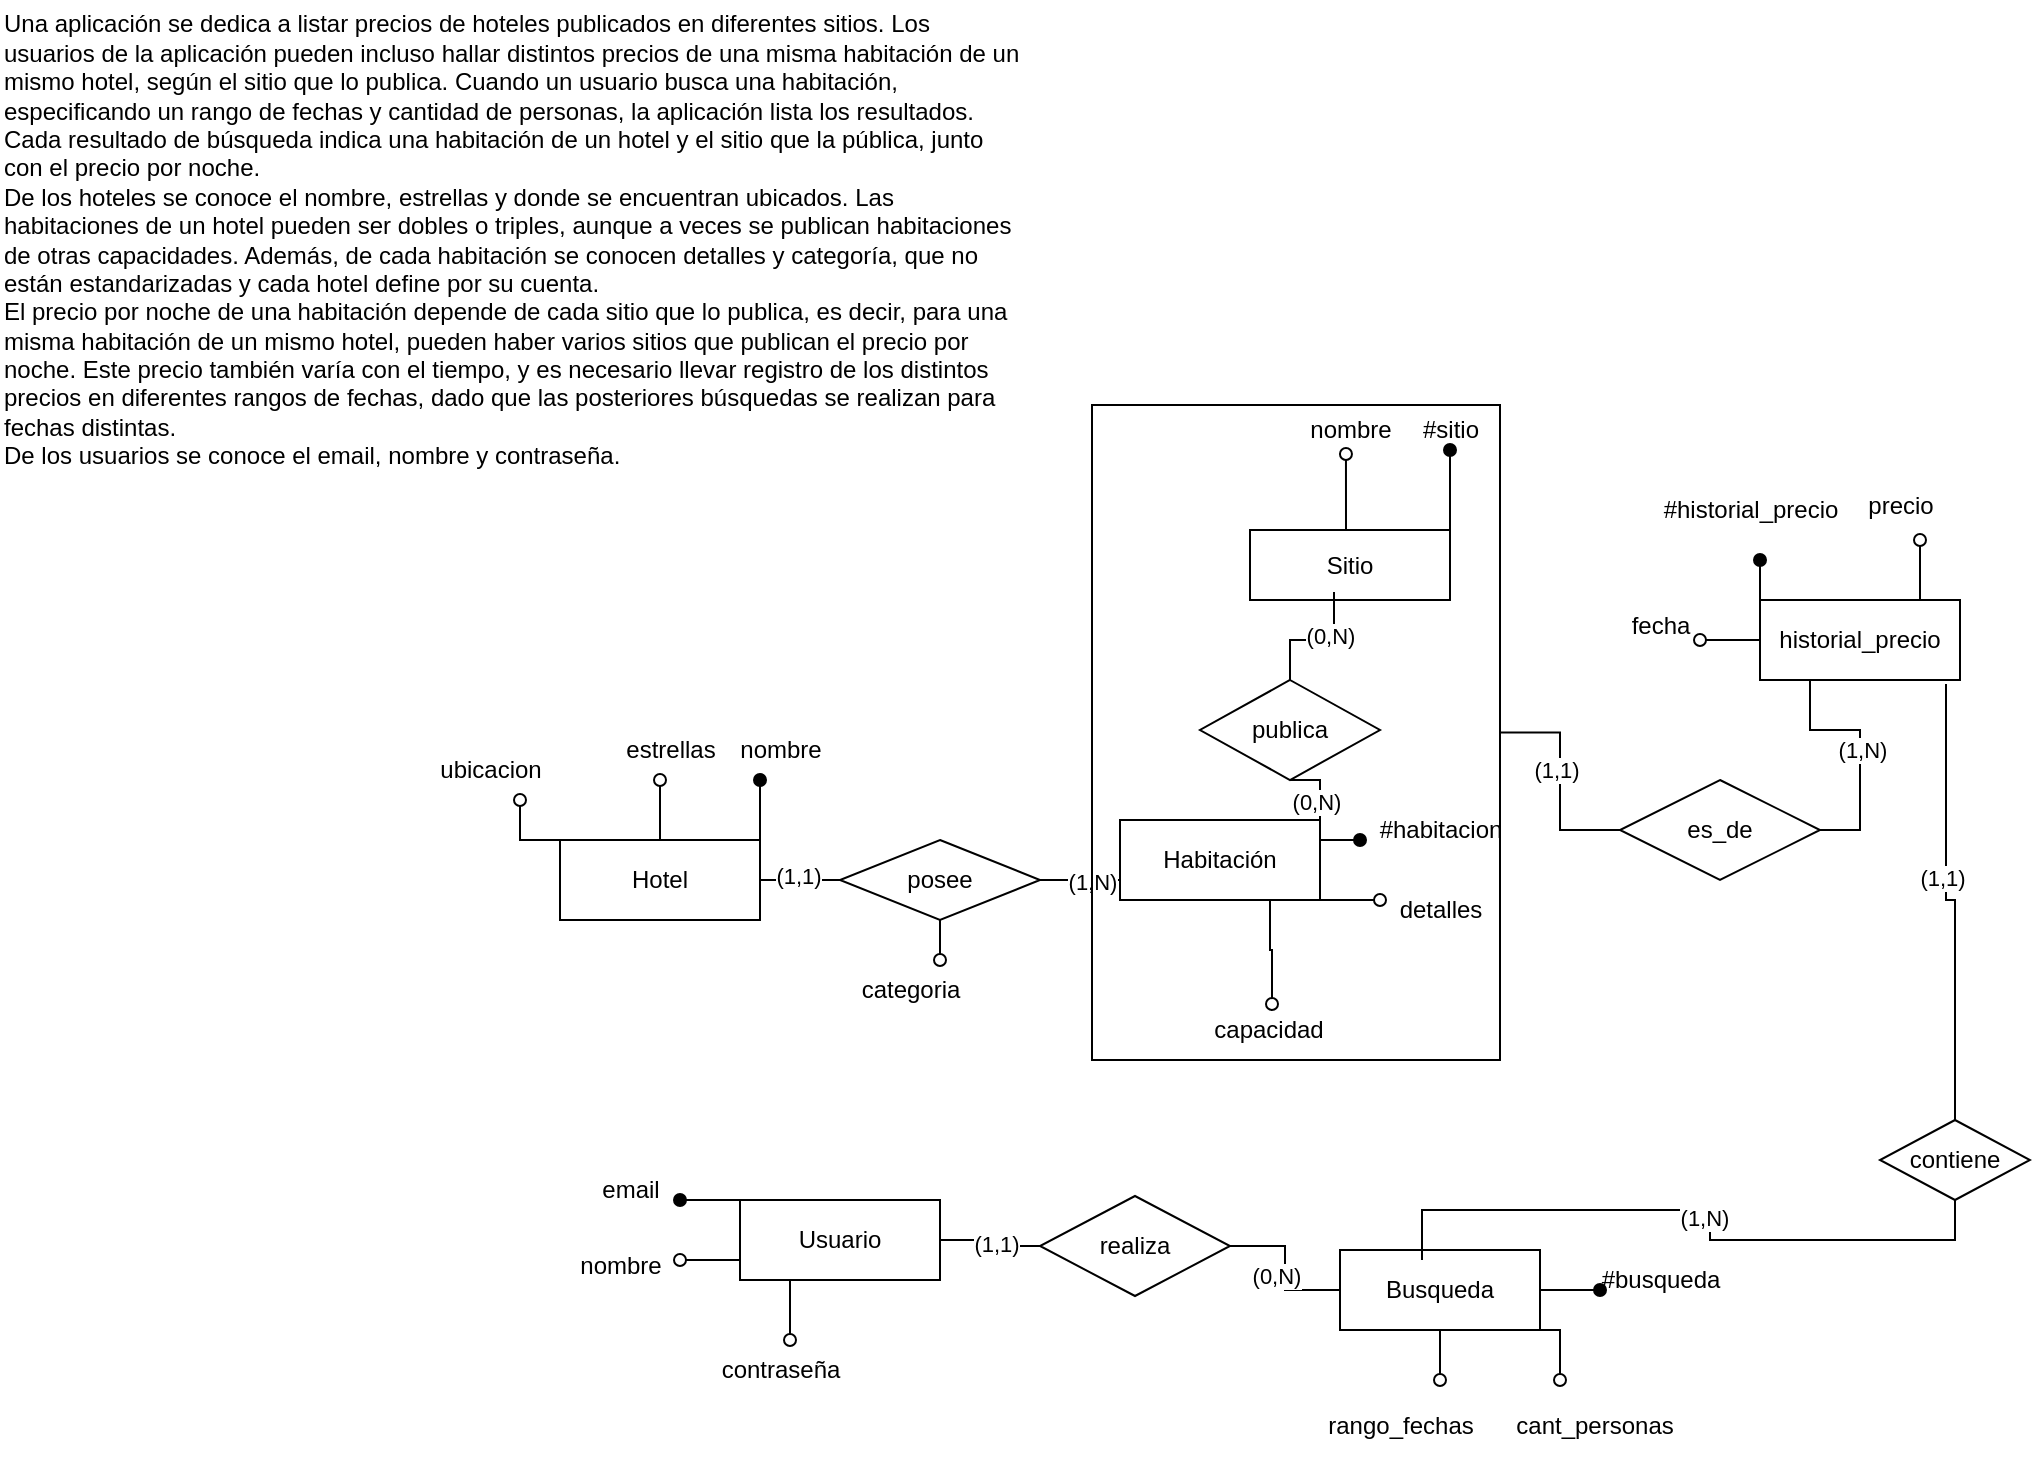<mxfile version="28.0.6">
  <diagram name="Página-1" id="sbk1GQn3HhYjgaQl0TJM">
    <mxGraphModel dx="1699" dy="1706" grid="1" gridSize="10" guides="1" tooltips="1" connect="1" arrows="1" fold="1" page="1" pageScale="1" pageWidth="827" pageHeight="1169" math="0" shadow="0">
      <root>
        <mxCell id="0" />
        <mxCell id="1" parent="0" />
        <mxCell id="cxmCBLzJ1Kc4TQCSKeNF-1" value="&lt;div&gt;Una aplicación se dedica a listar precios de hoteles publicados en diferentes sitios. Los&lt;/div&gt;&lt;div&gt;usuarios de la aplicación pueden incluso hallar distintos precios de una misma habitación de un&lt;/div&gt;&lt;div&gt;mismo hotel, según el sitio que lo publica. Cuando un usuario busca una habitación,&lt;/div&gt;&lt;div&gt;especificando un rango de fechas y cantidad de personas, la aplicación lista los resultados.&lt;/div&gt;&lt;div&gt;Cada resultado de búsqueda indica una habitación de un hotel y el sitio que la pública, junto&lt;/div&gt;&lt;div&gt;con el precio por noche.&lt;/div&gt;&lt;div&gt;De los hoteles se conoce el nombre, estrellas y donde se encuentran ubicados. Las&lt;/div&gt;&lt;div&gt;habitaciones de un hotel pueden ser dobles o triples, aunque a veces se publican habitaciones&lt;/div&gt;&lt;div&gt;de otras capacidades. Además, de cada habitación se conocen detalles y categoría, que no&lt;/div&gt;&lt;div&gt;están estandarizadas y cada hotel define por su cuenta.&lt;/div&gt;&lt;div&gt;El precio por noche de una habitación depende de cada sitio que lo publica, es decir, para una&lt;/div&gt;&lt;div&gt;misma habitación de un mismo hotel, pueden haber varios sitios que publican el precio por&lt;/div&gt;&lt;div&gt;noche. Este precio también varía con el tiempo, y es necesario llevar registro de los distintos&lt;/div&gt;&lt;div&gt;precios en diferentes rangos de fechas, dado que las posteriores búsquedas se realizan para&lt;/div&gt;&lt;div&gt;fechas distintas.&lt;/div&gt;&lt;div&gt;De los usuarios se conoce el email, nombre y contraseña.&lt;/div&gt;" style="text;html=1;align=left;verticalAlign=middle;resizable=0;points=[];autosize=1;strokeColor=none;fillColor=none;" parent="1" vertex="1">
          <mxGeometry x="-220" y="-40" width="530" height="240" as="geometry" />
        </mxCell>
        <mxCell id="cxmCBLzJ1Kc4TQCSKeNF-4" style="edgeStyle=orthogonalEdgeStyle;rounded=0;orthogonalLoop=1;jettySize=auto;html=1;exitX=1;exitY=0;exitDx=0;exitDy=0;endArrow=oval;endFill=1;" parent="1" source="cxmCBLzJ1Kc4TQCSKeNF-3" edge="1">
          <mxGeometry relative="1" as="geometry">
            <mxPoint x="160" y="350" as="targetPoint" />
          </mxGeometry>
        </mxCell>
        <mxCell id="cxmCBLzJ1Kc4TQCSKeNF-6" style="edgeStyle=orthogonalEdgeStyle;rounded=0;orthogonalLoop=1;jettySize=auto;html=1;exitX=0.5;exitY=0;exitDx=0;exitDy=0;endArrow=oval;endFill=0;" parent="1" source="cxmCBLzJ1Kc4TQCSKeNF-3" edge="1">
          <mxGeometry relative="1" as="geometry">
            <mxPoint x="110" y="350" as="targetPoint" />
          </mxGeometry>
        </mxCell>
        <mxCell id="cxmCBLzJ1Kc4TQCSKeNF-8" style="edgeStyle=orthogonalEdgeStyle;rounded=0;orthogonalLoop=1;jettySize=auto;html=1;exitX=0;exitY=0;exitDx=0;exitDy=0;endArrow=oval;endFill=0;" parent="1" source="cxmCBLzJ1Kc4TQCSKeNF-3" edge="1">
          <mxGeometry relative="1" as="geometry">
            <mxPoint x="40" y="360" as="targetPoint" />
          </mxGeometry>
        </mxCell>
        <mxCell id="cxmCBLzJ1Kc4TQCSKeNF-3" value="Hotel" style="whiteSpace=wrap;html=1;align=center;" parent="1" vertex="1">
          <mxGeometry x="60" y="380" width="100" height="40" as="geometry" />
        </mxCell>
        <mxCell id="cxmCBLzJ1Kc4TQCSKeNF-5" value="nombre" style="text;html=1;align=center;verticalAlign=middle;resizable=0;points=[];autosize=1;strokeColor=none;fillColor=none;" parent="1" vertex="1">
          <mxGeometry x="140" y="320" width="60" height="30" as="geometry" />
        </mxCell>
        <mxCell id="cxmCBLzJ1Kc4TQCSKeNF-7" value="estrellas" style="text;html=1;align=center;verticalAlign=middle;resizable=0;points=[];autosize=1;strokeColor=none;fillColor=none;" parent="1" vertex="1">
          <mxGeometry x="80" y="320" width="70" height="30" as="geometry" />
        </mxCell>
        <mxCell id="cxmCBLzJ1Kc4TQCSKeNF-9" value="ubicacion" style="text;html=1;align=center;verticalAlign=middle;resizable=0;points=[];autosize=1;strokeColor=none;fillColor=none;" parent="1" vertex="1">
          <mxGeometry x="-10" y="330" width="70" height="30" as="geometry" />
        </mxCell>
        <mxCell id="cxmCBLzJ1Kc4TQCSKeNF-16" style="edgeStyle=orthogonalEdgeStyle;rounded=0;orthogonalLoop=1;jettySize=auto;html=1;exitX=1;exitY=0.25;exitDx=0;exitDy=0;endArrow=oval;endFill=1;" parent="1" source="cxmCBLzJ1Kc4TQCSKeNF-10" edge="1">
          <mxGeometry relative="1" as="geometry">
            <mxPoint x="460" y="380" as="targetPoint" />
          </mxGeometry>
        </mxCell>
        <mxCell id="cxmCBLzJ1Kc4TQCSKeNF-18" style="edgeStyle=orthogonalEdgeStyle;rounded=0;orthogonalLoop=1;jettySize=auto;html=1;exitX=1;exitY=1;exitDx=0;exitDy=0;endArrow=oval;endFill=0;" parent="1" source="cxmCBLzJ1Kc4TQCSKeNF-10" edge="1">
          <mxGeometry relative="1" as="geometry">
            <mxPoint x="470" y="410" as="targetPoint" />
          </mxGeometry>
        </mxCell>
        <mxCell id="cxmCBLzJ1Kc4TQCSKeNF-10" value="Habitación" style="whiteSpace=wrap;html=1;align=center;" parent="1" vertex="1">
          <mxGeometry x="340" y="370" width="100" height="40" as="geometry" />
        </mxCell>
        <mxCell id="cxmCBLzJ1Kc4TQCSKeNF-17" value="#habitacion" style="text;html=1;align=center;verticalAlign=middle;resizable=0;points=[];autosize=1;strokeColor=none;fillColor=none;" parent="1" vertex="1">
          <mxGeometry x="460" y="360" width="80" height="30" as="geometry" />
        </mxCell>
        <mxCell id="cxmCBLzJ1Kc4TQCSKeNF-19" value="detalles" style="text;html=1;align=center;verticalAlign=middle;resizable=0;points=[];autosize=1;strokeColor=none;fillColor=none;" parent="1" vertex="1">
          <mxGeometry x="470" y="400" width="60" height="30" as="geometry" />
        </mxCell>
        <mxCell id="cxmCBLzJ1Kc4TQCSKeNF-23" style="edgeStyle=orthogonalEdgeStyle;rounded=0;orthogonalLoop=1;jettySize=auto;html=1;exitX=0;exitY=0;exitDx=0;exitDy=0;endArrow=oval;endFill=1;" parent="1" source="cxmCBLzJ1Kc4TQCSKeNF-22" edge="1">
          <mxGeometry relative="1" as="geometry">
            <mxPoint x="120" y="560" as="targetPoint" />
          </mxGeometry>
        </mxCell>
        <mxCell id="cxmCBLzJ1Kc4TQCSKeNF-25" style="edgeStyle=orthogonalEdgeStyle;rounded=0;orthogonalLoop=1;jettySize=auto;html=1;exitX=0;exitY=0.75;exitDx=0;exitDy=0;endArrow=oval;endFill=0;" parent="1" source="cxmCBLzJ1Kc4TQCSKeNF-22" edge="1">
          <mxGeometry relative="1" as="geometry">
            <mxPoint x="120" y="590" as="targetPoint" />
          </mxGeometry>
        </mxCell>
        <mxCell id="cxmCBLzJ1Kc4TQCSKeNF-27" style="edgeStyle=orthogonalEdgeStyle;rounded=0;orthogonalLoop=1;jettySize=auto;html=1;exitX=0.25;exitY=1;exitDx=0;exitDy=0;endArrow=oval;endFill=0;" parent="1" source="cxmCBLzJ1Kc4TQCSKeNF-22" edge="1">
          <mxGeometry relative="1" as="geometry">
            <mxPoint x="175" y="630" as="targetPoint" />
          </mxGeometry>
        </mxCell>
        <mxCell id="cxmCBLzJ1Kc4TQCSKeNF-22" value="Usuario" style="whiteSpace=wrap;html=1;align=center;" parent="1" vertex="1">
          <mxGeometry x="150" y="560" width="100" height="40" as="geometry" />
        </mxCell>
        <mxCell id="cxmCBLzJ1Kc4TQCSKeNF-24" value="email" style="text;html=1;align=center;verticalAlign=middle;resizable=0;points=[];autosize=1;strokeColor=none;fillColor=none;" parent="1" vertex="1">
          <mxGeometry x="70" y="540" width="50" height="30" as="geometry" />
        </mxCell>
        <mxCell id="cxmCBLzJ1Kc4TQCSKeNF-26" value="nombre" style="text;html=1;align=center;verticalAlign=middle;resizable=0;points=[];autosize=1;strokeColor=none;fillColor=none;" parent="1" vertex="1">
          <mxGeometry x="60" y="578" width="60" height="30" as="geometry" />
        </mxCell>
        <mxCell id="cxmCBLzJ1Kc4TQCSKeNF-28" value="contraseña" style="text;html=1;align=center;verticalAlign=middle;resizable=0;points=[];autosize=1;strokeColor=none;fillColor=none;" parent="1" vertex="1">
          <mxGeometry x="130" y="630" width="80" height="30" as="geometry" />
        </mxCell>
        <mxCell id="cxmCBLzJ1Kc4TQCSKeNF-30" style="edgeStyle=orthogonalEdgeStyle;rounded=0;orthogonalLoop=1;jettySize=auto;html=1;exitX=1;exitY=0.5;exitDx=0;exitDy=0;entryX=0;entryY=0.75;entryDx=0;entryDy=0;endArrow=none;endFill=0;" parent="1" source="cxmCBLzJ1Kc4TQCSKeNF-29" target="cxmCBLzJ1Kc4TQCSKeNF-10" edge="1">
          <mxGeometry relative="1" as="geometry" />
        </mxCell>
        <mxCell id="cxmCBLzJ1Kc4TQCSKeNF-32" value="(1,N)" style="edgeLabel;html=1;align=center;verticalAlign=middle;resizable=0;points=[];" parent="cxmCBLzJ1Kc4TQCSKeNF-30" vertex="1" connectable="0">
          <mxGeometry x="0.3" y="-1" relative="1" as="geometry">
            <mxPoint as="offset" />
          </mxGeometry>
        </mxCell>
        <mxCell id="cxmCBLzJ1Kc4TQCSKeNF-31" style="edgeStyle=orthogonalEdgeStyle;rounded=0;orthogonalLoop=1;jettySize=auto;html=1;exitX=0;exitY=0.5;exitDx=0;exitDy=0;entryX=1;entryY=0.5;entryDx=0;entryDy=0;endArrow=none;endFill=0;" parent="1" source="cxmCBLzJ1Kc4TQCSKeNF-29" target="cxmCBLzJ1Kc4TQCSKeNF-3" edge="1">
          <mxGeometry relative="1" as="geometry" />
        </mxCell>
        <mxCell id="cxmCBLzJ1Kc4TQCSKeNF-33" value="(1,1)" style="edgeLabel;html=1;align=center;verticalAlign=middle;resizable=0;points=[];" parent="cxmCBLzJ1Kc4TQCSKeNF-31" vertex="1" connectable="0">
          <mxGeometry x="0.05" y="-2" relative="1" as="geometry">
            <mxPoint as="offset" />
          </mxGeometry>
        </mxCell>
        <mxCell id="A3lvA_cR8wCBud5QVF7D-3" style="edgeStyle=orthogonalEdgeStyle;rounded=0;orthogonalLoop=1;jettySize=auto;html=1;exitX=0.5;exitY=1;exitDx=0;exitDy=0;endArrow=oval;endFill=0;" parent="1" source="cxmCBLzJ1Kc4TQCSKeNF-29" edge="1">
          <mxGeometry relative="1" as="geometry">
            <mxPoint x="250" y="440" as="targetPoint" />
          </mxGeometry>
        </mxCell>
        <mxCell id="cxmCBLzJ1Kc4TQCSKeNF-29" value="posee" style="shape=rhombus;perimeter=rhombusPerimeter;whiteSpace=wrap;html=1;align=center;" parent="1" vertex="1">
          <mxGeometry x="200" y="380" width="100" height="40" as="geometry" />
        </mxCell>
        <mxCell id="cxmCBLzJ1Kc4TQCSKeNF-45" style="edgeStyle=orthogonalEdgeStyle;rounded=0;orthogonalLoop=1;jettySize=auto;html=1;exitX=1;exitY=0;exitDx=0;exitDy=0;endArrow=oval;endFill=1;" parent="1" source="cxmCBLzJ1Kc4TQCSKeNF-44" edge="1">
          <mxGeometry relative="1" as="geometry">
            <mxPoint x="505" y="185" as="targetPoint" />
          </mxGeometry>
        </mxCell>
        <mxCell id="cxmCBLzJ1Kc4TQCSKeNF-47" style="edgeStyle=orthogonalEdgeStyle;rounded=0;orthogonalLoop=1;jettySize=auto;html=1;exitX=0.5;exitY=0;exitDx=0;exitDy=0;endArrow=oval;endFill=0;entryX=0.633;entryY=1.067;entryDx=0;entryDy=0;entryPerimeter=0;" parent="1" source="cxmCBLzJ1Kc4TQCSKeNF-44" edge="1">
          <mxGeometry relative="1" as="geometry">
            <mxPoint x="452.98" y="187.01" as="targetPoint" />
          </mxGeometry>
        </mxCell>
        <mxCell id="cxmCBLzJ1Kc4TQCSKeNF-44" value="Sitio" style="whiteSpace=wrap;html=1;align=center;" parent="1" vertex="1">
          <mxGeometry x="405" y="225" width="100" height="35" as="geometry" />
        </mxCell>
        <mxCell id="cxmCBLzJ1Kc4TQCSKeNF-46" value="#sitio" style="text;html=1;align=center;verticalAlign=middle;resizable=0;points=[];autosize=1;strokeColor=none;fillColor=none;" parent="1" vertex="1">
          <mxGeometry x="480" y="160" width="50" height="30" as="geometry" />
        </mxCell>
        <mxCell id="cxmCBLzJ1Kc4TQCSKeNF-48" value="nombre" style="text;html=1;align=center;verticalAlign=middle;resizable=0;points=[];autosize=1;strokeColor=none;fillColor=none;" parent="1" vertex="1">
          <mxGeometry x="425" y="160" width="60" height="30" as="geometry" />
        </mxCell>
        <mxCell id="cxmCBLzJ1Kc4TQCSKeNF-55" style="edgeStyle=orthogonalEdgeStyle;rounded=0;orthogonalLoop=1;jettySize=auto;html=1;exitX=0.5;exitY=1;exitDx=0;exitDy=0;entryX=1;entryY=0;entryDx=0;entryDy=0;endArrow=none;endFill=0;" parent="1" source="cxmCBLzJ1Kc4TQCSKeNF-53" target="cxmCBLzJ1Kc4TQCSKeNF-10" edge="1">
          <mxGeometry relative="1" as="geometry" />
        </mxCell>
        <mxCell id="cxmCBLzJ1Kc4TQCSKeNF-59" value="(0,N)" style="edgeLabel;html=1;align=center;verticalAlign=middle;resizable=0;points=[];" parent="cxmCBLzJ1Kc4TQCSKeNF-55" vertex="1" connectable="0">
          <mxGeometry x="0.486" y="-2" relative="1" as="geometry">
            <mxPoint as="offset" />
          </mxGeometry>
        </mxCell>
        <mxCell id="cxmCBLzJ1Kc4TQCSKeNF-53" value="publica" style="shape=rhombus;perimeter=rhombusPerimeter;whiteSpace=wrap;html=1;align=center;" parent="1" vertex="1">
          <mxGeometry x="380" y="300" width="90" height="50" as="geometry" />
        </mxCell>
        <mxCell id="cxmCBLzJ1Kc4TQCSKeNF-54" style="edgeStyle=orthogonalEdgeStyle;rounded=0;orthogonalLoop=1;jettySize=auto;html=1;exitX=0.5;exitY=0;exitDx=0;exitDy=0;entryX=0.42;entryY=0.886;entryDx=0;entryDy=0;entryPerimeter=0;endArrow=none;endFill=0;" parent="1" source="cxmCBLzJ1Kc4TQCSKeNF-53" target="cxmCBLzJ1Kc4TQCSKeNF-44" edge="1">
          <mxGeometry relative="1" as="geometry">
            <mxPoint x="450" y="280" as="sourcePoint" />
          </mxGeometry>
        </mxCell>
        <mxCell id="cxmCBLzJ1Kc4TQCSKeNF-60" value="(0,N)" style="edgeLabel;html=1;align=center;verticalAlign=middle;resizable=0;points=[];" parent="cxmCBLzJ1Kc4TQCSKeNF-54" vertex="1" connectable="0">
          <mxGeometry x="0.212" y="2" relative="1" as="geometry">
            <mxPoint as="offset" />
          </mxGeometry>
        </mxCell>
        <mxCell id="cxmCBLzJ1Kc4TQCSKeNF-58" value="capacidad" style="text;html=1;align=center;verticalAlign=middle;resizable=0;points=[];autosize=1;strokeColor=none;fillColor=none;" parent="1" vertex="1">
          <mxGeometry x="374" y="460" width="80" height="30" as="geometry" />
        </mxCell>
        <mxCell id="cxmCBLzJ1Kc4TQCSKeNF-66" style="edgeStyle=orthogonalEdgeStyle;rounded=0;orthogonalLoop=1;jettySize=auto;html=1;exitX=0;exitY=0;exitDx=0;exitDy=0;endArrow=oval;endFill=1;" parent="1" source="cxmCBLzJ1Kc4TQCSKeNF-62" edge="1">
          <mxGeometry relative="1" as="geometry">
            <mxPoint x="660" y="240" as="targetPoint" />
          </mxGeometry>
        </mxCell>
        <mxCell id="cxmCBLzJ1Kc4TQCSKeNF-68" style="edgeStyle=orthogonalEdgeStyle;rounded=0;orthogonalLoop=1;jettySize=auto;html=1;exitX=0.75;exitY=0;exitDx=0;exitDy=0;endArrow=oval;endFill=0;" parent="1" source="cxmCBLzJ1Kc4TQCSKeNF-62" edge="1">
          <mxGeometry relative="1" as="geometry">
            <mxPoint x="740" y="230" as="targetPoint" />
          </mxGeometry>
        </mxCell>
        <mxCell id="cxmCBLzJ1Kc4TQCSKeNF-71" style="edgeStyle=orthogonalEdgeStyle;rounded=0;orthogonalLoop=1;jettySize=auto;html=1;exitX=0;exitY=0.5;exitDx=0;exitDy=0;endArrow=oval;endFill=0;" parent="1" source="cxmCBLzJ1Kc4TQCSKeNF-62" edge="1">
          <mxGeometry relative="1" as="geometry">
            <mxPoint x="630" y="280" as="targetPoint" />
          </mxGeometry>
        </mxCell>
        <mxCell id="cxmCBLzJ1Kc4TQCSKeNF-62" value="historial_precio" style="whiteSpace=wrap;html=1;align=center;" parent="1" vertex="1">
          <mxGeometry x="660" y="260" width="100" height="40" as="geometry" />
        </mxCell>
        <mxCell id="cxmCBLzJ1Kc4TQCSKeNF-64" style="edgeStyle=orthogonalEdgeStyle;rounded=0;orthogonalLoop=1;jettySize=auto;html=1;exitX=0;exitY=0.5;exitDx=0;exitDy=0;entryX=1;entryY=0.5;entryDx=0;entryDy=0;endArrow=none;endFill=0;" parent="1" source="cxmCBLzJ1Kc4TQCSKeNF-63" target="cxmCBLzJ1Kc4TQCSKeNF-61" edge="1">
          <mxGeometry relative="1" as="geometry" />
        </mxCell>
        <mxCell id="cxmCBLzJ1Kc4TQCSKeNF-73" value="(1,1)" style="edgeLabel;html=1;align=center;verticalAlign=middle;resizable=0;points=[];" parent="cxmCBLzJ1Kc4TQCSKeNF-64" vertex="1" connectable="0">
          <mxGeometry x="0.108" y="2" relative="1" as="geometry">
            <mxPoint as="offset" />
          </mxGeometry>
        </mxCell>
        <mxCell id="cxmCBLzJ1Kc4TQCSKeNF-65" style="edgeStyle=orthogonalEdgeStyle;rounded=0;orthogonalLoop=1;jettySize=auto;html=1;exitX=1;exitY=0.5;exitDx=0;exitDy=0;entryX=0.25;entryY=1;entryDx=0;entryDy=0;endArrow=none;endFill=0;" parent="1" source="cxmCBLzJ1Kc4TQCSKeNF-63" target="cxmCBLzJ1Kc4TQCSKeNF-62" edge="1">
          <mxGeometry relative="1" as="geometry" />
        </mxCell>
        <mxCell id="cxmCBLzJ1Kc4TQCSKeNF-74" value="(1,N)" style="edgeLabel;html=1;align=center;verticalAlign=middle;resizable=0;points=[];" parent="cxmCBLzJ1Kc4TQCSKeNF-65" vertex="1" connectable="0">
          <mxGeometry y="-1" relative="1" as="geometry">
            <mxPoint as="offset" />
          </mxGeometry>
        </mxCell>
        <mxCell id="cxmCBLzJ1Kc4TQCSKeNF-63" value="es_de" style="shape=rhombus;perimeter=rhombusPerimeter;whiteSpace=wrap;html=1;align=center;" parent="1" vertex="1">
          <mxGeometry x="590" y="350" width="100" height="50" as="geometry" />
        </mxCell>
        <mxCell id="cxmCBLzJ1Kc4TQCSKeNF-67" value="#historial_precio" style="text;html=1;align=center;verticalAlign=middle;resizable=0;points=[];autosize=1;strokeColor=none;fillColor=none;" parent="1" vertex="1">
          <mxGeometry x="600" y="200" width="110" height="30" as="geometry" />
        </mxCell>
        <mxCell id="cxmCBLzJ1Kc4TQCSKeNF-70" value="precio" style="text;html=1;align=center;verticalAlign=middle;resizable=0;points=[];autosize=1;strokeColor=none;fillColor=none;" parent="1" vertex="1">
          <mxGeometry x="700" y="198" width="60" height="30" as="geometry" />
        </mxCell>
        <mxCell id="cxmCBLzJ1Kc4TQCSKeNF-72" value="fecha" style="text;html=1;align=center;verticalAlign=middle;resizable=0;points=[];autosize=1;strokeColor=none;fillColor=none;" parent="1" vertex="1">
          <mxGeometry x="585" y="258" width="50" height="30" as="geometry" />
        </mxCell>
        <mxCell id="cxmCBLzJ1Kc4TQCSKeNF-86" style="edgeStyle=orthogonalEdgeStyle;rounded=0;orthogonalLoop=1;jettySize=auto;html=1;exitX=1;exitY=0.5;exitDx=0;exitDy=0;endArrow=oval;endFill=1;" parent="1" source="cxmCBLzJ1Kc4TQCSKeNF-75" edge="1">
          <mxGeometry relative="1" as="geometry">
            <mxPoint x="580" y="605" as="targetPoint" />
          </mxGeometry>
        </mxCell>
        <mxCell id="cxmCBLzJ1Kc4TQCSKeNF-90" style="edgeStyle=orthogonalEdgeStyle;rounded=0;orthogonalLoop=1;jettySize=auto;html=1;exitX=0.5;exitY=1;exitDx=0;exitDy=0;endArrow=oval;endFill=0;" parent="1" source="cxmCBLzJ1Kc4TQCSKeNF-75" edge="1">
          <mxGeometry relative="1" as="geometry">
            <mxPoint x="500" y="650" as="targetPoint" />
          </mxGeometry>
        </mxCell>
        <mxCell id="cxmCBLzJ1Kc4TQCSKeNF-92" style="edgeStyle=orthogonalEdgeStyle;rounded=0;orthogonalLoop=1;jettySize=auto;html=1;exitX=1;exitY=1;exitDx=0;exitDy=0;endArrow=oval;endFill=0;" parent="1" source="cxmCBLzJ1Kc4TQCSKeNF-75" edge="1">
          <mxGeometry relative="1" as="geometry">
            <mxPoint x="560" y="650" as="targetPoint" />
          </mxGeometry>
        </mxCell>
        <mxCell id="cxmCBLzJ1Kc4TQCSKeNF-75" value="Busqueda" style="whiteSpace=wrap;html=1;align=center;" parent="1" vertex="1">
          <mxGeometry x="450" y="585" width="100" height="40" as="geometry" />
        </mxCell>
        <mxCell id="cxmCBLzJ1Kc4TQCSKeNF-77" style="edgeStyle=orthogonalEdgeStyle;rounded=0;orthogonalLoop=1;jettySize=auto;html=1;exitX=0;exitY=0.5;exitDx=0;exitDy=0;entryX=1;entryY=0.5;entryDx=0;entryDy=0;endArrow=none;endFill=0;" parent="1" source="cxmCBLzJ1Kc4TQCSKeNF-76" target="cxmCBLzJ1Kc4TQCSKeNF-22" edge="1">
          <mxGeometry relative="1" as="geometry" />
        </mxCell>
        <mxCell id="cxmCBLzJ1Kc4TQCSKeNF-79" value="(1,1)" style="edgeLabel;html=1;align=center;verticalAlign=middle;resizable=0;points=[];" parent="cxmCBLzJ1Kc4TQCSKeNF-77" vertex="1" connectable="0">
          <mxGeometry x="-0.17" y="-1" relative="1" as="geometry">
            <mxPoint as="offset" />
          </mxGeometry>
        </mxCell>
        <mxCell id="cxmCBLzJ1Kc4TQCSKeNF-78" style="edgeStyle=orthogonalEdgeStyle;rounded=0;orthogonalLoop=1;jettySize=auto;html=1;exitX=1;exitY=0.5;exitDx=0;exitDy=0;entryX=0;entryY=0.5;entryDx=0;entryDy=0;endArrow=none;endFill=0;" parent="1" source="cxmCBLzJ1Kc4TQCSKeNF-76" target="cxmCBLzJ1Kc4TQCSKeNF-75" edge="1">
          <mxGeometry relative="1" as="geometry" />
        </mxCell>
        <mxCell id="cxmCBLzJ1Kc4TQCSKeNF-80" value="(0,N)" style="edgeLabel;html=1;align=center;verticalAlign=middle;resizable=0;points=[];" parent="cxmCBLzJ1Kc4TQCSKeNF-78" vertex="1" connectable="0">
          <mxGeometry x="0.105" y="-5" relative="1" as="geometry">
            <mxPoint as="offset" />
          </mxGeometry>
        </mxCell>
        <mxCell id="cxmCBLzJ1Kc4TQCSKeNF-76" value="realiza" style="shape=rhombus;perimeter=rhombusPerimeter;whiteSpace=wrap;html=1;align=center;" parent="1" vertex="1">
          <mxGeometry x="300" y="558" width="95" height="50" as="geometry" />
        </mxCell>
        <mxCell id="cxmCBLzJ1Kc4TQCSKeNF-82" style="edgeStyle=orthogonalEdgeStyle;rounded=0;orthogonalLoop=1;jettySize=auto;html=1;exitX=0.5;exitY=0;exitDx=0;exitDy=0;entryX=0.93;entryY=1.05;entryDx=0;entryDy=0;endArrow=none;endFill=0;entryPerimeter=0;" parent="1" source="cxmCBLzJ1Kc4TQCSKeNF-81" target="cxmCBLzJ1Kc4TQCSKeNF-62" edge="1">
          <mxGeometry relative="1" as="geometry" />
        </mxCell>
        <mxCell id="cxmCBLzJ1Kc4TQCSKeNF-84" value="(1,1)" style="edgeLabel;html=1;align=center;verticalAlign=middle;resizable=0;points=[];" parent="cxmCBLzJ1Kc4TQCSKeNF-82" vertex="1" connectable="0">
          <mxGeometry x="0.13" y="2" relative="1" as="geometry">
            <mxPoint as="offset" />
          </mxGeometry>
        </mxCell>
        <mxCell id="cxmCBLzJ1Kc4TQCSKeNF-81" value="contiene" style="shape=rhombus;perimeter=rhombusPerimeter;whiteSpace=wrap;html=1;align=center;" parent="1" vertex="1">
          <mxGeometry x="720" y="520" width="75" height="40" as="geometry" />
        </mxCell>
        <mxCell id="cxmCBLzJ1Kc4TQCSKeNF-83" style="edgeStyle=orthogonalEdgeStyle;rounded=0;orthogonalLoop=1;jettySize=auto;html=1;exitX=0.5;exitY=1;exitDx=0;exitDy=0;entryX=0.41;entryY=0.125;entryDx=0;entryDy=0;entryPerimeter=0;endArrow=none;endFill=0;" parent="1" source="cxmCBLzJ1Kc4TQCSKeNF-81" target="cxmCBLzJ1Kc4TQCSKeNF-75" edge="1">
          <mxGeometry relative="1" as="geometry" />
        </mxCell>
        <mxCell id="cxmCBLzJ1Kc4TQCSKeNF-85" value="(1,N)" style="edgeLabel;html=1;align=center;verticalAlign=middle;resizable=0;points=[];" parent="cxmCBLzJ1Kc4TQCSKeNF-83" vertex="1" connectable="0">
          <mxGeometry x="-0.015" y="4" relative="1" as="geometry">
            <mxPoint as="offset" />
          </mxGeometry>
        </mxCell>
        <mxCell id="cxmCBLzJ1Kc4TQCSKeNF-87" value="#busqueda" style="text;html=1;align=center;verticalAlign=middle;resizable=0;points=[];autosize=1;strokeColor=none;fillColor=none;" parent="1" vertex="1">
          <mxGeometry x="570" y="585" width="80" height="30" as="geometry" />
        </mxCell>
        <mxCell id="cxmCBLzJ1Kc4TQCSKeNF-91" value="rango_fechas" style="text;html=1;align=center;verticalAlign=middle;resizable=0;points=[];autosize=1;strokeColor=none;fillColor=none;" parent="1" vertex="1">
          <mxGeometry x="430" y="658" width="100" height="30" as="geometry" />
        </mxCell>
        <mxCell id="cxmCBLzJ1Kc4TQCSKeNF-93" value="cant_personas" style="text;html=1;align=center;verticalAlign=middle;resizable=0;points=[];autosize=1;strokeColor=none;fillColor=none;" parent="1" vertex="1">
          <mxGeometry x="527" y="658" width="100" height="30" as="geometry" />
        </mxCell>
        <mxCell id="A3lvA_cR8wCBud5QVF7D-5" value="categoria" style="text;html=1;align=center;verticalAlign=middle;resizable=0;points=[];autosize=1;strokeColor=none;fillColor=none;" parent="1" vertex="1">
          <mxGeometry x="200" y="440" width="70" height="30" as="geometry" />
        </mxCell>
        <mxCell id="A3lvA_cR8wCBud5QVF7D-6" value="" style="edgeStyle=orthogonalEdgeStyle;rounded=0;orthogonalLoop=1;jettySize=auto;html=1;exitX=0.75;exitY=1;exitDx=0;exitDy=0;endArrow=oval;endFill=0;entryX=0.525;entryY=0.067;entryDx=0;entryDy=0;entryPerimeter=0;" parent="1" source="cxmCBLzJ1Kc4TQCSKeNF-10" target="cxmCBLzJ1Kc4TQCSKeNF-58" edge="1">
          <mxGeometry relative="1" as="geometry">
            <mxPoint x="415" y="450" as="targetPoint" />
            <mxPoint x="415" y="410" as="sourcePoint" />
          </mxGeometry>
        </mxCell>
        <mxCell id="cxmCBLzJ1Kc4TQCSKeNF-61" value="" style="rounded=0;whiteSpace=wrap;html=1;fillColor=none;" parent="1" vertex="1">
          <mxGeometry x="326" y="162.5" width="204" height="327.5" as="geometry" />
        </mxCell>
      </root>
    </mxGraphModel>
  </diagram>
</mxfile>
